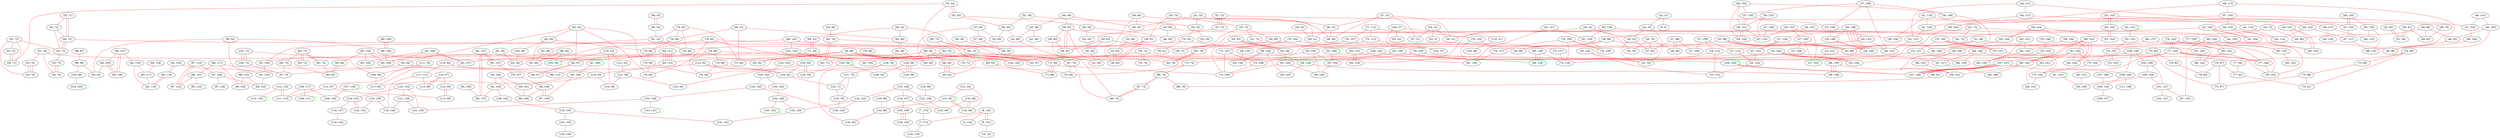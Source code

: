 graph "" {
"(48, 112)";
"(52, 94)";
"(59, 36)";
"(53, 99)";
"(7, 174)";
"(38, 40)";
"(53, 64)";
"(83, 144)";
"(48, 130)";
"(55, 78)";
"(114, 97)";
"(92, 120)";
"(89, 106)";
"(52, 63)";
"(41, 118)";
"(54, 144)";
"(98, 97)";
"(124, 143)";
"(125, 142)";
"(59, 162)";
"(130, 145)";
"(92, 158)";
"(91, 56)";
"(53, 73)";
"(106, 149)";
"(119, 53)";
"(123, 62)";
"(24, 21)";
"(55, 71)";
"(125, 60)";
"(69, 47)";
"(43, 69)";
"(92, 119)";
"(131, 94)";
"(69, 83)";
"(114, 93)";
"(89, 142)";
"(35, 70)";
"(64, 136)";
"(57, 60)";
"(53, 142)";
"(34, 32)";
"(75, 82)";
"(40, 48)";
"(101, 72)";
"(108, 117)";
"(78, 74)";
"(83, 125)";
"(38, 60)";
"(41, 160)";
"(47, 73)";
"(86, 117)";
"(89, 151)";
"(83, 73)";
"(46, 63)";
"(71, 90)";
"(50, 130)";
"(94, 118)";
"(78, 129)";
"(18, 124)";
"(88, 43)";
"(60, 42)";
"(50, 91)";
"(60, 143)";
"(47, 104)";
"(62, 48)";
"(45, 159)";
"(83, 104)";
"(125, 54)";
"(129, 76)";
"(120, 134)";
"(132, 108)";
"(53, 144)";
"(78, 136)";
"(98, 94)";
"(130, 148)";
"(77, 112)";
"(106, 142)";
"(65, 42)";
"(121, 53)";
"(74, 92)";
"(37, 168)";
"(55, 72)";
"(125, 140)";
"(53, 104)";
"(66, 64)";
"(99, 50)";
"(44, 101)";
"(61, 143)";
"(82, 64)";
"(86, 121)";
"(49, 137)";
"(55, 100)";
"(52, 39)";
"(48, 79)";
"(73, 89)";
"(41, 32)";
"(58, 161)";
"(79, 125)";
"(58, 139)";
"(24, 23)";
"(71, 43)";
"(83, 129)";
"(51, 99)";
"(0, 0)";
"(94, 107)";
"(28, 148)";
"(29, 153)";
"(44, 131)";
"(32, 60)";
"(84, 137)";
"(42, 151)";
"(107, 147)";
"(58, 146)";
"(82, 163)";
"(133, 96)";
"(37, 32)";
"(27, 134)";
"(89, 122)";
"(61, 129)";
"(119, 64)";
"(87, 123)";
"(84, 111)";
"(76, 60)";
"(75, 136)";
"(26, 32)";
"(82, 157)";
"(62, 93)";
"(76, 105)";
"(41, 114)";
"(78, 83)";
"(81, 157)";
"(90, 73)";
"(43, 58)";
"(130, 86)";
"(65, 73)";
"(38, 150)";
"(83, 106)";
"(56, 72)";
"(121, 133)";
"(68, 81)";
"(102, 149)";
"(95, 91)";
"(52, 60)";
"(78, 142)";
"(29, 133)";
"(49, 104)";
"(47, 130)";
"(74, 112)";
"(75, 88)";
"(53, 76)";
"(86, 42)";
"(102, 80)";
"(8, 152)";
"(124, 62)";
"(46, 101)";
"(29, 76)";
"(92, 116)";
"(55, 96)";
"(131, 93)";
"(44, 104)";
"(77, 150)";
"(62, 79)";
"(52, 33)";
"(118, 133)";
"(54, 142)";
"(79, 43)";
"(56, 129)";
"(127, 75)";
"(125, 71)";
"(136, 162)";
"(83, 157)";
"(79, 127)";
"(27, 109)";
"(47, 102)";
"(83, 131)";
"(39, 60)";
"(78, 105)";
"(44, 73)";
"(87, 124)";
"(94, 105)";
"(77, 143)";
"(71, 89)";
"(132, 122)";
"(79, 157)";
"(79, 48)";
"(27, 86)";
"(103, 142)";
"(100, 72)";
"(63, 68)";
"(81, 127)";
"(27, 113)";
"(79, 68)";
"(58, 144)";
"(85, 123)";
"(89, 120)";
"(81, 43)";
"(108, 37)";
"(39, 19)";
"(91, 126)";
"(55, 108)";
"(74, 131)";
"(38, 101)";
"(78, 133)";
"(134, 107)";
"(50, 152)";
"(37, 148)";
"(118, 137)";
"(76, 107)";
"(132, 149)";
"(107, 138)";
"(43, 60)";
"(107, 160)";
"(84, 112)";
"(108, 149)";
"(139, 159)";
"(93, 117)";
"(68, 158)";
"(111, 76)";
"(111, 149)";
"(46, 100)";
"(81, 105)";
"(116, 130)";
"(46, 89)";
"(28, 86)";
"(79, 74)";
"(24, 110)";
"(125, 76)";
"(52, 104)";
"(57, 49)";
"(92, 118)";
"(130, 99)";
"(82, 60)";
"(36, 99)";
"(39, 153)";
"(132, 86)";
"(108, 154)";
"(27, 83)";
"(132, 155)";
"(37, 150)";
"(34, 35)";
"(36, 61)";
"(33, 149)";
"(39, 32)";
"(58, 129)";
"(74, 117)";
"(129, 82)";
"(39, 62)";
"(27, 133)";
"(81, 48)";
"(132, 94)";
"(87, 126)";
"(91, 123)";
"(48, 100)";
"(132, 100)";
"(29, 149)";
"(75, 151)";
"(44, 127)";
"(104, 103)";
"(62, 94)";
"(100, 149)";
"(69, 129)";
"(51, 94)";
"(63, 70)";
"(60, 144)";
"(129, 58)";
"(14, 151)";
"(112, 118)";
"(113, 120)";
"(76, 68)";
"(27, 100)";
"(60, 142)";
"(83, 105)";
"(125, 41)";
"(93, 64)";
"(44, 88)";
"(87, 142)";
"(109, 157)";
"(74, 129)";
"(75, 107)";
"(118, 143)";
"(79, 33)";
"(132, 151)";
"(78, 87)";
"(35, 14)";
"(42, 63)";
"(82, 150)";
"(119, 63)";
"(52, 99)";
"(41, 73)";
"(55, 73)";
"(83, 84)";
"(117, 111)";
"(82, 67)";
"(75, 155)";
"(44, 122)";
"(66, 134)";
"(47, 127)";
"(53, 72)";
"(83, 152)";
"(65, 70)";
"(58, 138)";
"(77, 94)";
"(88, 106)";
"(125, 59)";
"(37, 31)";
"(61, 137)";
"(86, 115)";
"(35, 73)";
"(41, 126)";
"(83, 67)";
"(103, 60)";
"(118, 124)";
"(75, 144)";
"(93, 42)";
"(35, 60)";
"(73, 44)";
"(35, 2)";
"(55, 95)";
"(38, 61)";
"(130, 155)";
"(112, 87)";
"(89, 123)";
"(47, 72)";
"(123, 139)";
"(125, 46)";
"(39, 22)";
"(56, 64)";
"(83, 72)";
"(111, 118)";
"(75, 137)";
"(109, 69)";
"(79, 60)";
"(122, 135)";
"(48, 82)";
"(75, 74)";
"(79, 64)";
"(26, 124)";
"(62, 49)";
"(63, 141)";
"(67, 70)";
"(27, 156)";
"(83, 107)";
"(39, 148)";
"(68, 74)";
"(43, 72)";
"(76, 58)";
"(41, 104)";
"(42, 102)";
"(55, 104)";
"(79, 31)";
"(103, 50)";
"(55, 143)";
"(75, 142)";
"(32, 73)";
"(63, 73)";
"(55, 60)";
"(41, 131)";
"(67, 73)";
"(41, 62)";
"(97, 73)";
"(78, 85)";
"(48, 133)";
"(8, 151)";
"(55, 75)";
"(85, 106)";
"(55, 97)";
"(61, 104)";
"(62, 78)";
"(118, 132)";
"(79, 40)";
"(60, 160)";
"(10, 35)";
"(38, 38)";
"(106, 144)";
"(35, 31)";
"(77, 92)";
"(55, 64)";
"(2, 152)";
"(102, 37)";
"(108, 136)";
"(42, 104)";
"(44, 102)";
"(77, 144)";
"(101, 147)";
"(28, 149)";
"(68, 129)";
"(22, 32)";
"(133, 99)";
"(91, 151)";
"(40, 45)";
"(56, 135)";
"(81, 129)";
"(126, 125)";
"(75, 87)";
"(43, 46)";
"(107, 146)";
"(83, 126)";
"(95, 149)";
"(27, 153)";
"(123, 141)";
"(115, 99)";
"(87, 122)";
"(83, 74)";
"(102, 147)";
"(95, 93)";
"(46, 92)";
"(48, 116)";
"(74, 108)";
"(79, 129)";
"(36, 90)";
"(65, 60)";
"(130, 152)";
"(108, 111)";
"(56, 125)";
"(66, 73)";
"(79, 66)";
"(76, 64)";
"(7, 172)";
"(60, 138)";
"(83, 142)";
"(139, 160)";
"(38, 151)";
"(27, 158)";
"(55, 76)";
"(39, 150)";
"(83, 83)";
"(46, 69)";
"(73, 105)";
"(44, 114)";
"(78, 143)";
"(40, 146)";
"(128, 54)";
"(75, 69)";
"(41, 60)";
"(121, 58)";
"(94, 106)";
"(75, 91)";
"(53, 75)";
"(119, 59)";
"(123, 60)";
"(58, 143)";
"(117, 65)";
"(36, 132)";
"(52, 30)";
"(37, 153)";
"(67, 158)";
"(36, 98)";
"(38, 104)";
"(56, 130)";
"(58, 39)";
"(104, 142)";
"(36, 60)";
"(93, 56)";
"(84, 133)";
"(113, 90)";
"(81, 49)";
"(134, 178)";
"(48, 99)";
"(64, 141)";
"(39, 73)";
"(63, 71)";
"(130, 159)";
"(129, 59)";
"(81, 126)";
"(82, 132)";
"(58, 142)";
"(79, 71)";
"(53, 71)";
"(23, 114)";
"(48, 139)";
"(87, 145)";
"(68, 79)";
"(86, 142)";
"(59, 104)";
"(48, 112)" -- "(49, 104)"  [color=red, key=0, weight=1];
"(48, 112)" -- "(47, 104)"  [color=red, key=0, weight=1];
"(48, 112)" -- "(48, 116)"  [color=red, key=0, weight=1];
"(52, 94)" -- "(51, 94)"  [color=red, key=0, weight=1];
"(52, 94)" -- "(51, 94)"  [color=red, key=1, weight=1];
"(59, 36)" -- "(58, 39)"  [color=red, key=0, weight=1];
"(53, 99)" -- "(55, 100)"  [color=red, key=0, weight=1];
"(53, 99)" -- "(52, 99)"  [color=red, key=0, weight=1];
"(53, 99)" -- "(52, 99)"  [color=red, key=1, weight=1];
"(53, 99)" -- "(52, 99)"  [color=red, key=2, weight=1];
"(7, 174)" -- "(7, 172)"  [color=red, key=0, weight=1];
"(38, 40)" -- "(36, 60)"  [color=red, key=0, weight=1];
"(38, 40)" -- "(40, 45)"  [color=red, key=0, weight=1];
"(38, 40)" -- "(38, 38)"  [color=red, key=0, weight=1];
"(53, 64)" -- "(52, 63)"  [color=red, key=0, weight=1];
"(53, 64)" -- "(52, 63)"  [color=red, key=1, weight=1];
"(53, 64)" -- "(53, 71)"  [color=red, key=0, weight=1];
"(53, 64)" -- "(55, 64)"  [color=red, key=0, weight=1];
"(83, 144)" -- "(82, 150)"  [color=red, key=0, weight=1];
"(83, 144)" -- "(78, 143)"  [color=red, key=0, weight=1];
"(83, 144)" -- "(83, 142)"  [color=red, key=0, weight=1];
"(83, 144)" -- "(87, 145)"  [color=red, key=0, weight=1];
"(48, 130)" -- "(47, 130)"  [color=red, key=0, weight=1];
"(48, 130)" -- "(47, 130)"  [color=red, key=1, weight=1];
"(48, 130)" -- "(50, 130)"  [color=red, key=0, weight=1];
"(55, 78)" -- "(55, 76)"  [color=red, key=0, weight=1];
"(55, 78)" -- "(53, 76)"  [color=red, key=0, weight=1];
"(55, 78)" -- "(55, 95)"  [color=red, key=0, weight=1];
"(114, 97)" -- "(114, 93)"  [color=red, key=0, weight=1];
"(114, 97)" -- "(115, 99)"  [color=red, key=0, weight=1];
"(114, 97)" -- "(115, 99)"  [color=red, key=1, weight=1];
"(92, 120)" -- "(92, 119)"  [color=red, key=0, weight=1];
"(92, 120)" -- "(92, 119)"  [color=red, key=1, weight=1];
"(92, 120)" -- "(91, 123)"  [color=red, key=0, weight=1];
"(89, 106)" -- "(88, 106)"  [color=red, key=0, weight=1];
"(89, 106)" -- "(88, 106)"  [color=red, key=1, weight=1];
"(52, 63)" -- "(52, 60)"  [color=red, key=0, weight=1];
"(52, 63)" -- "(46, 63)"  [color=red, key=0, weight=1];
"(41, 118)" -- "(41, 114)"  [color=red, key=0, weight=1];
"(41, 118)" -- "(41, 126)"  [color=red, key=0, weight=1];
"(41, 118)" -- "(38, 104)"  [color=red, key=0, weight=1];
"(54, 144)" -- "(55, 143)"  [color=red, key=0, weight=1];
"(54, 144)" -- "(53, 144)"  [color=red, key=0, weight=1];
"(54, 144)" -- "(53, 144)"  [color=red, key=1, weight=1];
"(54, 144)" -- "(58, 146)"  [color=red, key=0, weight=1];
"(98, 97)" -- "(98, 94)"  [color=red, key=0, weight=1];
"(124, 143)" -- "(125, 142)"  [color=red, key=0, weight=1];
"(125, 142)" -- "(125, 140)"  [color=red, key=0, weight=1];
"(125, 142)" -- "(130, 145)"  [color=red, key=0, weight=1];
"(59, 162)" -- "(82, 163)"  [color=red, key=0, weight=1];
"(59, 162)" -- "(58, 161)"  [color=red, key=0, weight=1];
"(59, 162)" -- "(60, 160)"  [color=red, key=0, weight=1];
"(130, 145)" -- "(130, 148)"  [color=red, key=0, weight=1];
"(92, 158)" -- "(83, 157)"  [color=red, key=0, weight=1];
"(91, 56)" -- "(93, 56)"  [color=red, key=0, weight=1];
"(53, 73)" -- "(53, 71)"  [color=red, key=0, weight=1];
"(53, 73)" -- "(53, 72)"  [color=red, key=0, weight=1];
"(53, 73)" -- "(55, 73)"  [color=red, key=0, weight=1];
"(53, 73)" -- "(53, 75)"  [color=red, key=0, weight=1];
"(106, 149)" -- "(108, 149)"  [color=red, key=0, weight=1];
"(106, 149)" -- "(107, 147)"  [color=red, key=0, weight=1];
"(106, 149)" -- "(102, 149)"  [color=red, key=0, weight=1];
"(119, 53)" -- "(119, 59)"  [color=red, key=0, weight=1];
"(119, 53)" -- "(103, 50)"  [color=red, key=0, weight=1];
"(119, 53)" -- "(121, 53)"  [color=red, key=0, weight=1];
"(123, 62)" -- "(124, 62)"  [color=red, key=0, weight=1];
"(123, 62)" -- "(124, 62)"  [color=red, key=1, weight=1];
"(123, 62)" -- "(119, 63)"  [color=red, key=0, weight=1];
"(24, 21)" -- "(0, 0)"  [color=purple, key=0, weight=4];
"(24, 21)" -- "(24, 23)"  [color=red, key=0, weight=1];
"(55, 71)" -- "(56, 72)"  [color=red, key=0, weight=1];
"(55, 71)" -- "(56, 72)"  [color=red, key=1, weight=1];
"(55, 71)" -- "(55, 72)"  [color=red, key=0, weight=1];
"(125, 60)" -- "(123, 60)"  [color=red, key=0, weight=1];
"(125, 60)" -- "(124, 62)"  [color=red, key=0, weight=1];
"(125, 60)" -- "(125, 59)"  [color=red, key=0, weight=1];
"(125, 60)" -- "(125, 59)"  [color=red, key=1, weight=1];
"(69, 47)" -- "(79, 48)"  [color=red, key=0, weight=1];
"(69, 47)" -- "(62, 48)"  [color=red, key=0, weight=1];
"(69, 47)" -- "(73, 44)"  [color=red, key=0, weight=1];
"(43, 69)" -- "(42, 63)"  [color=red, key=0, weight=1];
"(43, 69)" -- "(43, 72)"  [color=red, key=0, weight=1];
"(43, 69)" -- "(46, 69)"  [color=red, key=0, weight=1];
"(92, 119)" -- "(92, 118)"  [color=red, key=0, weight=1];
"(92, 119)" -- "(92, 118)"  [color=red, key=1, weight=1];
"(131, 94)" -- "(132, 94)"  [color=red, key=0, weight=1];
"(131, 94)" -- "(131, 93)"  [color=red, key=0, weight=1];
"(69, 83)" -- "(69, 83)"  [color=green, key=0, weight=2];
"(69, 83)" -- "(71, 89)"  [color=red, key=0, weight=1];
"(114, 93)" -- "(113, 90)"  [color=red, key=0, weight=1];
"(114, 93)" -- "(113, 90)"  [color=red, key=1, weight=1];
"(89, 142)" -- "(87, 142)"  [color=red, key=0, weight=1];
"(89, 142)" -- "(103, 142)"  [color=red, key=0, weight=1];
"(89, 142)" -- "(91, 126)"  [color=red, key=0, weight=1];
"(35, 70)" -- "(36, 61)"  [color=red, key=0, weight=1];
"(35, 70)" -- "(35, 73)"  [color=red, key=0, weight=1];
"(64, 136)" -- "(66, 134)"  [color=red, key=0, weight=1];
"(64, 136)" -- "(61, 137)"  [color=red, key=0, weight=1];
"(64, 136)" -- "(63, 141)"  [color=red, key=0, weight=1];
"(57, 60)" -- "(55, 60)"  [color=red, key=0, weight=1];
"(57, 60)" -- "(57, 49)"  [color=red, key=0, weight=1];
"(57, 60)" -- "(65, 60)"  [color=red, key=0, weight=1];
"(53, 142)" -- "(49, 137)"  [color=red, key=0, weight=1];
"(53, 142)" -- "(54, 142)"  [color=red, key=0, weight=1];
"(53, 142)" -- "(54, 142)"  [color=red, key=1, weight=1];
"(34, 32)" -- "(35, 31)"  [color=red, key=0, weight=1];
"(34, 32)" -- "(34, 35)"  [color=red, key=0, weight=1];
"(34, 32)" -- "(26, 32)"  [color=red, key=0, weight=1];
"(75, 82)" -- "(78, 83)"  [color=red, key=0, weight=1];
"(75, 82)" -- "(75, 87)"  [color=red, key=0, weight=1];
"(75, 82)" -- "(75, 74)"  [color=red, key=0, weight=1];
"(40, 48)" -- "(38, 60)"  [color=red, key=0, weight=1];
"(40, 48)" -- "(43, 58)"  [color=red, key=0, weight=1];
"(40, 48)" -- "(40, 45)"  [color=red, key=0, weight=1];
"(101, 72)" -- "(109, 69)"  [color=red, key=0, weight=1];
"(101, 72)" -- "(100, 72)"  [color=red, key=0, weight=1];
"(101, 72)" -- "(100, 72)"  [color=red, key=1, weight=1];
"(101, 72)" -- "(100, 72)"  [color=red, key=2, weight=1];
"(108, 117)" -- "(111, 118)"  [color=red, key=0, weight=1];
"(108, 117)" -- "(108, 111)"  [color=red, key=0, weight=1];
"(108, 117)" -- "(108, 136)"  [color=red, key=0, weight=1];
"(78, 74)" -- "(75, 74)"  [color=red, key=0, weight=1];
"(78, 74)" -- "(79, 71)"  [color=red, key=0, weight=1];
"(78, 74)" -- "(79, 74)"  [color=red, key=0, weight=1];
"(78, 74)" -- "(79, 74)"  [color=red, key=1, weight=1];
"(83, 125)" -- "(81, 126)"  [color=red, key=0, weight=1];
"(83, 125)" -- "(83, 126)"  [color=red, key=0, weight=1];
"(83, 125)" -- "(83, 126)"  [color=red, key=1, weight=1];
"(83, 125)" -- "(84, 112)"  [color=red, key=0, weight=1];
"(38, 60)" -- "(36, 61)"  [color=red, key=0, weight=1];
"(38, 60)" -- "(39, 60)"  [color=red, key=0, weight=1];
"(38, 60)" -- "(36, 60)"  [color=red, key=0, weight=1];
"(38, 60)" -- "(38, 61)"  [color=red, key=0, weight=1];
"(38, 60)" -- "(38, 61)"  [color=red, key=1, weight=1];
"(41, 160)" -- "(45, 159)"  [color=red, key=0, weight=1];
"(47, 73)" -- "(47, 72)"  [color=red, key=0, weight=1];
"(47, 73)" -- "(47, 72)"  [color=red, key=1, weight=1];
"(47, 73)" -- "(47, 72)"  [color=red, key=2, weight=1];
"(47, 73)" -- "(48, 79)"  [color=red, key=0, weight=1];
"(86, 117)" -- "(86, 115)"  [color=red, key=0, weight=1];
"(86, 117)" -- "(86, 121)"  [color=red, key=0, weight=1];
"(86, 117)" -- "(89, 120)"  [color=red, key=0, weight=1];
"(89, 151)" -- "(95, 149)"  [color=red, key=0, weight=1];
"(83, 73)" -- "(83, 72)"  [color=red, key=0, weight=1];
"(83, 73)" -- "(83, 72)"  [color=red, key=1, weight=1];
"(83, 73)" -- "(83, 74)"  [color=red, key=0, weight=1];
"(83, 73)" -- "(83, 74)"  [color=red, key=1, weight=1];
"(83, 73)" -- "(90, 73)"  [color=red, key=0, weight=1];
"(46, 63)" -- "(42, 63)"  [color=red, key=0, weight=1];
"(46, 63)" -- "(46, 69)"  [color=red, key=0, weight=1];
"(71, 90)" -- "(73, 105)"  [color=red, key=0, weight=1];
"(71, 90)" -- "(71, 89)"  [color=red, key=0, weight=1];
"(71, 90)" -- "(71, 89)"  [color=red, key=1, weight=1];
"(71, 90)" -- "(71, 89)"  [color=red, key=2, weight=1];
"(50, 130)" -- "(48, 133)"  [color=red, key=0, weight=1];
"(50, 130)" -- "(48, 116)"  [color=red, key=0, weight=1];
"(94, 118)" -- "(93, 117)"  [color=red, key=0, weight=1];
"(78, 129)" -- "(79, 127)"  [color=red, key=0, weight=1];
"(78, 129)" -- "(74, 129)"  [color=red, key=0, weight=1];
"(78, 129)" -- "(79, 129)"  [color=red, key=0, weight=1];
"(78, 129)" -- "(79, 129)"  [color=red, key=1, weight=1];
"(18, 124)" -- "(22, 32)"  [color=red, key=0, weight=1];
"(18, 124)" -- "(23, 114)"  [color=red, key=0, weight=1];
"(88, 43)" -- "(86, 42)"  [color=red, key=0, weight=1];
"(88, 43)" -- "(86, 42)"  [color=red, key=1, weight=1];
"(60, 42)" -- "(65, 42)"  [color=red, key=0, weight=1];
"(60, 42)" -- "(58, 39)"  [color=red, key=0, weight=1];
"(60, 42)" -- "(62, 48)"  [color=red, key=0, weight=1];
"(50, 91)" -- "(48, 82)"  [color=red, key=0, weight=1];
"(50, 91)" -- "(51, 94)"  [color=red, key=0, weight=1];
"(50, 91)" -- "(51, 94)"  [color=red, key=1, weight=1];
"(60, 143)" -- "(58, 144)"  [color=red, key=0, weight=1];
"(60, 143)" -- "(61, 143)"  [color=red, key=0, weight=1];
"(60, 143)" -- "(60, 142)"  [color=red, key=0, weight=1];
"(60, 143)" -- "(60, 142)"  [color=red, key=1, weight=1];
"(60, 143)" -- "(60, 144)"  [color=red, key=0, weight=1];
"(60, 143)" -- "(60, 144)"  [color=red, key=1, weight=1];
"(47, 104)" -- "(49, 104)"  [color=red, key=0, weight=1];
"(47, 104)" -- "(47, 102)"  [color=red, key=0, weight=1];
"(47, 104)" -- "(44, 104)"  [color=red, key=0, weight=1];
"(62, 48)" -- "(62, 49)"  [color=red, key=0, weight=1];
"(62, 48)" -- "(62, 49)"  [color=red, key=1, weight=1];
"(45, 159)" -- "(67, 158)"  [color=red, key=0, weight=1];
"(45, 159)" -- "(58, 161)"  [color=red, key=0, weight=1];
"(83, 104)" -- "(85, 106)"  [color=red, key=0, weight=1];
"(83, 104)" -- "(83, 105)"  [color=red, key=0, weight=1];
"(83, 104)" -- "(83, 84)"  [color=red, key=0, weight=1];
"(83, 104)" -- "(81, 105)"  [color=red, key=0, weight=1];
"(125, 54)" -- "(125, 54)"  [color=green, key=0, weight=2];
"(125, 54)" -- "(128, 54)"  [color=red, key=0, weight=1];
"(125, 54)" -- "(125, 59)"  [color=red, key=0, weight=1];
"(129, 76)" -- "(129, 82)"  [color=red, key=0, weight=1];
"(129, 76)" -- "(127, 75)"  [color=red, key=0, weight=1];
"(129, 76)" -- "(129, 59)"  [color=red, key=0, weight=1];
"(120, 134)" -- "(122, 135)"  [color=red, key=0, weight=1];
"(120, 134)" -- "(121, 133)"  [color=red, key=0, weight=1];
"(120, 134)" -- "(118, 133)"  [color=red, key=0, weight=1];
"(132, 108)" -- "(134, 107)"  [color=red, key=0, weight=1];
"(132, 108)" -- "(132, 122)"  [color=red, key=0, weight=1];
"(132, 108)" -- "(132, 100)"  [color=red, key=0, weight=1];
"(53, 144)" -- "(40, 146)"  [color=red, key=0, weight=1];
"(78, 136)" -- "(78, 136)"  [color=green, key=0, weight=2];
"(78, 136)" -- "(78, 133)"  [color=red, key=0, weight=1];
"(98, 94)" -- "(95, 93)"  [color=red, key=0, weight=1];
"(98, 94)" -- "(102, 80)"  [color=red, key=0, weight=1];
"(130, 148)" -- "(132, 149)"  [color=red, key=0, weight=1];
"(130, 148)" -- "(130, 152)"  [color=red, key=0, weight=1];
"(77, 112)" -- "(74, 112)"  [color=red, key=0, weight=1];
"(77, 112)" -- "(79, 125)"  [color=red, key=0, weight=1];
"(77, 112)" -- "(76, 107)"  [color=red, key=0, weight=1];
"(106, 142)" -- "(104, 142)"  [color=red, key=0, weight=1];
"(106, 142)" -- "(106, 144)"  [color=red, key=0, weight=1];
"(65, 42)" -- "(71, 43)"  [color=red, key=0, weight=1];
"(65, 42)" -- "(71, 43)"  [color=red, key=1, weight=1];
"(121, 53)" -- "(121, 58)"  [color=red, key=0, weight=1];
"(74, 92)" -- "(77, 94)"  [color=red, key=0, weight=1];
"(74, 92)" -- "(75, 91)"  [color=red, key=0, weight=1];
"(74, 92)" -- "(73, 89)"  [color=red, key=0, weight=1];
"(37, 168)" -- "(37, 153)"  [color=red, key=0, weight=1];
"(55, 72)" -- "(56, 72)"  [color=red, key=0, weight=1];
"(55, 72)" -- "(55, 73)"  [color=red, key=0, weight=1];
"(125, 140)" -- "(123, 139)"  [color=red, key=0, weight=1];
"(125, 140)" -- "(126, 125)"  [color=red, key=0, weight=1];
"(53, 104)" -- "(55, 104)"  [color=red, key=0, weight=1];
"(53, 104)" -- "(52, 104)"  [color=red, key=0, weight=1];
"(53, 104)" -- "(52, 104)"  [color=red, key=1, weight=1];
"(53, 104)" -- "(52, 104)"  [color=red, key=2, weight=1];
"(66, 64)" -- "(56, 64)"  [color=red, key=0, weight=1];
"(66, 64)" -- "(67, 70)"  [color=red, key=0, weight=1];
"(66, 64)" -- "(65, 60)"  [color=red, key=0, weight=1];
"(66, 64)" -- "(76, 64)"  [color=red, key=0, weight=1];
"(99, 50)" -- "(93, 56)"  [color=red, key=0, weight=1];
"(99, 50)" -- "(81, 49)"  [color=red, key=0, weight=1];
"(99, 50)" -- "(103, 50)"  [color=red, key=0, weight=1];
"(44, 101)" -- "(44, 102)"  [color=red, key=0, weight=1];
"(44, 101)" -- "(44, 102)"  [color=red, key=1, weight=1];
"(44, 101)" -- "(44, 88)"  [color=red, key=0, weight=1];
"(61, 143)" -- "(75, 144)"  [color=red, key=0, weight=1];
"(61, 143)" -- "(63, 141)"  [color=red, key=0, weight=1];
"(61, 143)" -- "(60, 142)"  [color=red, key=0, weight=1];
"(61, 143)" -- "(60, 144)"  [color=red, key=0, weight=1];
"(82, 64)" -- "(79, 66)"  [color=red, key=0, weight=1];
"(82, 64)" -- "(82, 67)"  [color=red, key=0, weight=1];
"(82, 64)" -- "(79, 64)"  [color=red, key=0, weight=1];
"(82, 64)" -- "(82, 60)"  [color=red, key=0, weight=1];
"(82, 64)" -- "(93, 64)"  [color=red, key=0, weight=1];
"(86, 121)" -- "(87, 122)"  [color=red, key=0, weight=1];
"(86, 121)" -- "(85, 123)"  [color=red, key=0, weight=1];
"(49, 137)" -- "(48, 139)"  [color=red, key=0, weight=1];
"(49, 137)" -- "(48, 133)"  [color=red, key=0, weight=1];
"(55, 100)" -- "(59, 104)"  [color=red, key=0, weight=1];
"(55, 100)" -- "(55, 97)"  [color=red, key=0, weight=1];
"(55, 100)" -- "(55, 104)"  [color=red, key=0, weight=1];
"(52, 39)" -- "(52, 60)"  [color=red, key=0, weight=1];
"(52, 39)" -- "(52, 33)"  [color=red, key=0, weight=1];
"(48, 79)" -- "(48, 82)"  [color=red, key=0, weight=1];
"(73, 89)" -- "(75, 88)"  [color=red, key=0, weight=1];
"(41, 32)" -- "(39, 32)"  [color=red, key=0, weight=1];
"(41, 32)" -- "(40, 45)"  [color=red, key=0, weight=1];
"(41, 32)" -- "(52, 33)"  [color=red, key=0, weight=1];
"(41, 32)" -- "(39, 22)"  [color=red, key=0, weight=1];
"(58, 161)" -- "(60, 160)"  [color=red, key=0, weight=1];
"(79, 125)" -- "(81, 126)"  [color=red, key=0, weight=1];
"(79, 125)" -- "(79, 127)"  [color=red, key=0, weight=1];
"(58, 139)" -- "(58, 142)"  [color=red, key=0, weight=1];
"(58, 139)" -- "(58, 138)"  [color=red, key=0, weight=1];
"(58, 139)" -- "(58, 138)"  [color=red, key=1, weight=1];
"(58, 139)" -- "(58, 138)"  [color=red, key=2, weight=1];
"(24, 23)" -- "(26, 32)"  [color=red, key=0, weight=1];
"(24, 23)" -- "(22, 32)"  [color=red, key=0, weight=1];
"(71, 43)" -- "(73, 44)"  [color=red, key=0, weight=1];
"(83, 129)" -- "(81, 129)"  [color=red, key=0, weight=1];
"(83, 129)" -- "(83, 126)"  [color=red, key=0, weight=1];
"(83, 129)" -- "(83, 131)"  [color=red, key=0, weight=1];
"(51, 99)" -- "(48, 99)"  [color=red, key=0, weight=1];
"(51, 99)" -- "(52, 99)"  [color=red, key=0, weight=1];
"(51, 99)" -- "(52, 99)"  [color=red, key=1, weight=1];
"(94, 107)" -- "(94, 106)"  [color=red, key=0, weight=1];
"(94, 107)" -- "(94, 106)"  [color=red, key=1, weight=1];
"(94, 107)" -- "(94, 105)"  [color=red, key=0, weight=1];
"(94, 107)" -- "(92, 116)"  [color=red, key=0, weight=1];
"(28, 148)" -- "(28, 149)"  [color=red, key=0, weight=1];
"(28, 148)" -- "(28, 149)"  [color=red, key=1, weight=1];
"(28, 148)" -- "(28, 149)"  [color=red, key=2, weight=1];
"(28, 148)" -- "(28, 149)"  [color=red, key=3, weight=1];
"(28, 148)" -- "(29, 133)"  [color=red, key=0, weight=1];
"(28, 148)" -- "(27, 134)"  [color=red, key=0, weight=1];
"(28, 148)" -- "(29, 149)"  [color=red, key=0, weight=1];
"(29, 153)" -- "(37, 153)"  [color=red, key=0, weight=1];
"(29, 153)" -- "(27, 153)"  [color=red, key=0, weight=1];
"(29, 153)" -- "(27, 156)"  [color=red, key=0, weight=1];
"(44, 131)" -- "(44, 127)"  [color=red, key=0, weight=1];
"(44, 131)" -- "(41, 131)"  [color=red, key=0, weight=1];
"(44, 131)" -- "(47, 130)"  [color=red, key=0, weight=1];
"(32, 60)" -- "(35, 60)"  [color=red, key=0, weight=1];
"(84, 137)" -- "(84, 133)"  [color=red, key=0, weight=1];
"(84, 137)" -- "(83, 142)"  [color=red, key=0, weight=1];
"(84, 137)" -- "(86, 142)"  [color=red, key=0, weight=1];
"(42, 151)" -- "(42, 151)"  [color=green, key=0, weight=2];
"(42, 151)" -- "(50, 152)"  [color=red, key=0, weight=1];
"(107, 147)" -- "(108, 149)"  [color=red, key=0, weight=1];
"(107, 147)" -- "(107, 146)"  [color=red, key=0, weight=1];
"(107, 147)" -- "(107, 146)"  [color=red, key=1, weight=1];
"(107, 147)" -- "(107, 146)"  [color=red, key=2, weight=1];
"(107, 147)" -- "(107, 146)"  [color=red, key=3, weight=1];
"(107, 147)" -- "(107, 146)"  [color=red, key=4, weight=1];
"(58, 146)" -- "(58, 144)"  [color=red, key=0, weight=1];
"(58, 146)" -- "(60, 144)"  [color=red, key=0, weight=1];
"(82, 163)" -- "(136, 162)"  [color=red, key=0, weight=1];
"(82, 163)" -- "(83, 157)"  [color=red, key=0, weight=1];
"(133, 96)" -- "(132, 94)"  [color=red, key=0, weight=1];
"(133, 96)" -- "(132, 94)"  [color=red, key=1, weight=1];
"(133, 96)" -- "(133, 99)"  [color=red, key=0, weight=1];
"(37, 32)" -- "(35, 31)"  [color=red, key=0, weight=1];
"(37, 32)" -- "(37, 31)"  [color=red, key=0, weight=1];
"(37, 32)" -- "(39, 32)"  [color=red, key=0, weight=1];
"(37, 32)" -- "(38, 38)"  [color=red, key=0, weight=1];
"(27, 134)" -- "(27, 133)"  [color=red, key=0, weight=1];
"(27, 134)" -- "(27, 133)"  [color=red, key=1, weight=1];
"(27, 134)" -- "(27, 133)"  [color=red, key=2, weight=1];
"(89, 122)" -- "(89, 120)"  [color=red, key=0, weight=1];
"(89, 122)" -- "(89, 123)"  [color=red, key=0, weight=1];
"(61, 129)" -- "(61, 137)"  [color=red, key=0, weight=1];
"(61, 129)" -- "(68, 129)"  [color=red, key=0, weight=1];
"(61, 129)" -- "(58, 129)"  [color=red, key=0, weight=1];
"(61, 129)" -- "(61, 104)"  [color=red, key=0, weight=1];
"(119, 64)" -- "(117, 111)"  [color=red, key=0, weight=1];
"(119, 64)" -- "(119, 63)"  [color=red, key=0, weight=1];
"(87, 123)" -- "(87, 124)"  [color=red, key=0, weight=1];
"(87, 123)" -- "(87, 122)"  [color=red, key=0, weight=1];
"(87, 123)" -- "(87, 122)"  [color=red, key=1, weight=1];
"(84, 111)" -- "(85, 106)"  [color=red, key=0, weight=1];
"(84, 111)" -- "(83, 107)"  [color=red, key=0, weight=1];
"(84, 111)" -- "(84, 112)"  [color=red, key=0, weight=1];
"(84, 111)" -- "(84, 112)"  [color=red, key=1, weight=1];
"(84, 111)" -- "(84, 112)"  [color=red, key=2, weight=1];
"(84, 111)" -- "(84, 112)"  [color=red, key=3, weight=1];
"(84, 111)" -- "(84, 112)"  [color=red, key=4, weight=1];
"(76, 60)" -- "(79, 60)"  [color=red, key=0, weight=1];
"(76, 60)" -- "(76, 58)"  [color=red, key=0, weight=1];
"(76, 60)" -- "(65, 60)"  [color=red, key=0, weight=1];
"(76, 60)" -- "(76, 64)"  [color=red, key=0, weight=1];
"(75, 136)" -- "(75, 137)"  [color=red, key=0, weight=1];
"(75, 136)" -- "(75, 137)"  [color=red, key=1, weight=1];
"(75, 136)" -- "(75, 137)"  [color=red, key=2, weight=1];
"(75, 136)" -- "(74, 131)"  [color=red, key=0, weight=1];
"(26, 32)" -- "(22, 32)"  [color=red, key=0, weight=1];
"(26, 32)" -- "(27, 83)"  [color=red, key=0, weight=1];
"(82, 157)" -- "(81, 157)"  [color=red, key=0, weight=1];
"(82, 157)" -- "(81, 157)"  [color=red, key=1, weight=1];
"(82, 157)" -- "(83, 157)"  [color=red, key=0, weight=1];
"(82, 157)" -- "(83, 157)"  [color=red, key=1, weight=1];
"(62, 93)" -- "(62, 79)"  [color=red, key=0, weight=1];
"(62, 93)" -- "(62, 94)"  [color=red, key=0, weight=1];
"(62, 93)" -- "(62, 94)"  [color=red, key=1, weight=1];
"(62, 93)" -- "(62, 94)"  [color=red, key=2, weight=1];
"(76, 105)" -- "(78, 105)"  [color=red, key=0, weight=1];
"(76, 105)" -- "(73, 105)"  [color=red, key=0, weight=1];
"(76, 105)" -- "(75, 107)"  [color=red, key=0, weight=1];
"(41, 114)" -- "(44, 114)"  [color=red, key=0, weight=1];
"(78, 83)" -- "(78, 85)"  [color=red, key=0, weight=1];
"(81, 157)" -- "(79, 157)"  [color=red, key=0, weight=1];
"(90, 73)" -- "(97, 73)"  [color=red, key=0, weight=1];
"(90, 73)" -- "(83, 83)"  [color=red, key=0, weight=1];
"(43, 58)" -- "(43, 60)"  [color=red, key=0, weight=1];
"(43, 58)" -- "(43, 46)"  [color=red, key=0, weight=1];
"(130, 86)" -- "(132, 86)"  [color=red, key=0, weight=1];
"(65, 73)" -- "(65, 70)"  [color=red, key=0, weight=1];
"(65, 73)" -- "(66, 73)"  [color=red, key=0, weight=1];
"(65, 73)" -- "(63, 73)"  [color=red, key=0, weight=1];
"(38, 150)" -- "(37, 150)"  [color=red, key=0, weight=1];
"(38, 150)" -- "(39, 148)"  [color=red, key=0, weight=1];
"(38, 150)" -- "(39, 150)"  [color=red, key=0, weight=1];
"(38, 150)" -- "(38, 151)"  [color=red, key=0, weight=1];
"(83, 106)" -- "(83, 105)"  [color=red, key=0, weight=1];
"(83, 106)" -- "(85, 106)"  [color=red, key=0, weight=1];
"(83, 106)" -- "(83, 107)"  [color=red, key=0, weight=1];
"(83, 106)" -- "(83, 107)"  [color=red, key=1, weight=1];
"(56, 72)" -- "(55, 73)"  [color=red, key=0, weight=1];
"(56, 72)" -- "(55, 73)"  [color=red, key=1, weight=1];
"(56, 72)" -- "(63, 73)"  [color=red, key=0, weight=1];
"(121, 133)" -- "(122, 135)"  [color=red, key=0, weight=1];
"(121, 133)" -- "(118, 124)"  [color=red, key=0, weight=1];
"(68, 81)" -- "(68, 79)"  [color=red, key=0, weight=1];
"(102, 149)" -- "(100, 149)"  [color=red, key=0, weight=1];
"(102, 149)" -- "(101, 147)"  [color=red, key=0, weight=1];
"(95, 91)" -- "(95, 93)"  [color=red, key=0, weight=1];
"(95, 91)" -- "(97, 73)"  [color=red, key=0, weight=1];
"(95, 91)" -- "(88, 106)"  [color=red, key=0, weight=1];
"(52, 60)" -- "(55, 60)"  [color=red, key=0, weight=1];
"(52, 60)" -- "(43, 60)"  [color=red, key=0, weight=1];
"(78, 142)" -- "(77, 143)"  [color=red, key=0, weight=1];
"(78, 142)" -- "(77, 143)"  [color=red, key=1, weight=1];
"(78, 142)" -- "(78, 143)"  [color=red, key=0, weight=1];
"(78, 142)" -- "(83, 142)"  [color=red, key=0, weight=1];
"(29, 133)" -- "(36, 132)"  [color=red, key=0, weight=1];
"(29, 133)" -- "(27, 113)"  [color=red, key=0, weight=1];
"(49, 104)" -- "(52, 104)"  [color=red, key=0, weight=1];
"(47, 130)" -- "(47, 127)"  [color=red, key=0, weight=1];
"(74, 112)" -- "(74, 117)"  [color=red, key=0, weight=1];
"(74, 112)" -- "(74, 108)"  [color=red, key=0, weight=1];
"(75, 88)" -- "(75, 87)"  [color=red, key=0, weight=1];
"(75, 88)" -- "(75, 91)"  [color=red, key=0, weight=1];
"(53, 76)" -- "(53, 75)"  [color=red, key=0, weight=1];
"(53, 76)" -- "(53, 75)"  [color=red, key=1, weight=1];
"(53, 76)" -- "(53, 75)"  [color=red, key=2, weight=1];
"(86, 42)" -- "(81, 43)"  [color=red, key=0, weight=1];
"(102, 80)" -- "(104, 103)"  [color=red, key=0, weight=1];
"(8, 152)" -- "(7, 172)"  [color=red, key=0, weight=1];
"(8, 152)" -- "(2, 152)"  [color=red, key=0, weight=1];
"(8, 152)" -- "(8, 151)"  [color=red, key=0, weight=1];
"(8, 152)" -- "(8, 151)"  [color=red, key=1, weight=1];
"(124, 62)" -- "(125, 71)"  [color=red, key=0, weight=1];
"(46, 101)" -- "(46, 100)"  [color=red, key=0, weight=1];
"(46, 101)" -- "(47, 102)"  [color=red, key=0, weight=1];
"(29, 76)" -- "(34, 35)"  [color=red, key=0, weight=1];
"(29, 76)" -- "(27, 83)"  [color=red, key=0, weight=1];
"(29, 76)" -- "(28, 86)"  [color=red, key=0, weight=1];
"(92, 116)" -- "(92, 118)"  [color=red, key=0, weight=1];
"(92, 116)" -- "(93, 117)"  [color=red, key=0, weight=1];
"(55, 96)" -- "(55, 95)"  [color=red, key=0, weight=1];
"(55, 96)" -- "(55, 95)"  [color=red, key=1, weight=1];
"(55, 96)" -- "(55, 97)"  [color=red, key=0, weight=1];
"(55, 96)" -- "(55, 97)"  [color=red, key=1, weight=1];
"(55, 96)" -- "(55, 97)"  [color=red, key=2, weight=1];
"(131, 93)" -- "(132, 86)"  [color=red, key=0, weight=1];
"(131, 93)" -- "(132, 94)"  [color=red, key=0, weight=1];
"(131, 93)" -- "(132, 94)"  [color=red, key=1, weight=1];
"(131, 93)" -- "(131, 93)"  [color=green, key=0, weight=2];
"(44, 104)" -- "(42, 104)"  [color=red, key=0, weight=1];
"(44, 104)" -- "(44, 102)"  [color=red, key=0, weight=1];
"(44, 104)" -- "(44, 114)"  [color=red, key=0, weight=1];
"(77, 150)" -- "(75, 151)"  [color=red, key=0, weight=1];
"(77, 150)" -- "(82, 150)"  [color=red, key=0, weight=1];
"(77, 150)" -- "(77, 144)"  [color=red, key=0, weight=1];
"(62, 79)" -- "(62, 78)"  [color=red, key=0, weight=1];
"(62, 79)" -- "(62, 78)"  [color=red, key=1, weight=1];
"(62, 79)" -- "(62, 78)"  [color=red, key=2, weight=1];
"(52, 33)" -- "(52, 30)"  [color=red, key=0, weight=1];
"(52, 33)" -- "(79, 33)"  [color=red, key=0, weight=1];
"(118, 133)" -- "(118, 137)"  [color=red, key=0, weight=1];
"(118, 133)" -- "(118, 132)"  [color=red, key=0, weight=1];
"(118, 133)" -- "(118, 132)"  [color=red, key=1, weight=1];
"(54, 142)" -- "(55, 143)"  [color=red, key=0, weight=1];
"(54, 142)" -- "(55, 143)"  [color=red, key=1, weight=1];
"(79, 43)" -- "(79, 40)"  [color=red, key=0, weight=1];
"(79, 43)" -- "(81, 43)"  [color=red, key=0, weight=1];
"(79, 43)" -- "(79, 48)"  [color=red, key=0, weight=1];
"(79, 43)" -- "(73, 44)"  [color=red, key=0, weight=1];
"(56, 129)" -- "(56, 125)"  [color=red, key=0, weight=1];
"(56, 129)" -- "(56, 130)"  [color=red, key=0, weight=1];
"(56, 129)" -- "(56, 130)"  [color=red, key=1, weight=1];
"(56, 129)" -- "(58, 129)"  [color=red, key=0, weight=1];
"(127, 75)" -- "(125, 76)"  [color=red, key=0, weight=1];
"(127, 75)" -- "(125, 71)"  [color=red, key=0, weight=1];
"(125, 71)" -- "(125, 76)"  [color=red, key=0, weight=1];
"(136, 162)" -- "(132, 155)"  [color=red, key=0, weight=1];
"(79, 127)" -- "(81, 126)"  [color=red, key=0, weight=1];
"(27, 109)" -- "(24, 110)"  [color=red, key=0, weight=1];
"(27, 109)" -- "(27, 113)"  [color=red, key=0, weight=1];
"(27, 109)" -- "(27, 100)"  [color=red, key=0, weight=1];
"(47, 102)" -- "(48, 100)"  [color=red, key=0, weight=1];
"(83, 131)" -- "(84, 133)"  [color=red, key=0, weight=1];
"(83, 131)" -- "(82, 132)"  [color=red, key=0, weight=1];
"(39, 60)" -- "(38, 61)"  [color=red, key=0, weight=1];
"(39, 60)" -- "(41, 60)"  [color=red, key=0, weight=1];
"(78, 105)" -- "(77, 94)"  [color=red, key=0, weight=1];
"(78, 105)" -- "(81, 105)"  [color=red, key=0, weight=1];
"(44, 73)" -- "(43, 72)"  [color=red, key=0, weight=1];
"(44, 73)" -- "(44, 88)"  [color=red, key=0, weight=1];
"(87, 124)" -- "(87, 126)"  [color=red, key=0, weight=1];
"(87, 124)" -- "(89, 123)"  [color=red, key=0, weight=1];
"(94, 105)" -- "(94, 106)"  [color=red, key=0, weight=1];
"(94, 105)" -- "(94, 106)"  [color=red, key=1, weight=1];
"(94, 105)" -- "(95, 93)"  [color=red, key=0, weight=1];
"(77, 143)" -- "(75, 144)"  [color=red, key=0, weight=1];
"(77, 143)" -- "(78, 143)"  [color=red, key=0, weight=1];
"(77, 143)" -- "(77, 144)"  [color=red, key=0, weight=1];
"(77, 143)" -- "(77, 144)"  [color=red, key=1, weight=1];
"(77, 143)" -- "(75, 142)"  [color=red, key=0, weight=1];
"(132, 122)" -- "(132, 149)"  [color=red, key=0, weight=1];
"(132, 122)" -- "(126, 125)"  [color=red, key=0, weight=1];
"(79, 157)" -- "(68, 158)"  [color=red, key=0, weight=1];
"(79, 48)" -- "(79, 60)"  [color=red, key=0, weight=1];
"(79, 48)" -- "(81, 49)"  [color=red, key=0, weight=1];
"(27, 86)" -- "(27, 100)"  [color=red, key=0, weight=1];
"(27, 86)" -- "(27, 83)"  [color=red, key=0, weight=1];
"(27, 86)" -- "(28, 86)"  [color=red, key=0, weight=1];
"(27, 86)" -- "(28, 86)"  [color=red, key=1, weight=1];
"(103, 142)" -- "(104, 142)"  [color=red, key=0, weight=1];
"(103, 142)" -- "(104, 142)"  [color=red, key=1, weight=1];
"(103, 142)" -- "(91, 126)"  [color=red, key=0, weight=1];
"(100, 72)" -- "(97, 73)"  [color=red, key=0, weight=1];
"(63, 68)" -- "(63, 70)"  [color=red, key=0, weight=1];
"(81, 127)" -- "(81, 126)"  [color=red, key=0, weight=1];
"(81, 127)" -- "(81, 129)"  [color=red, key=0, weight=1];
"(27, 113)" -- "(26, 124)"  [color=red, key=0, weight=1];
"(79, 68)" -- "(76, 68)"  [color=red, key=0, weight=1];
"(79, 68)" -- "(82, 67)"  [color=red, key=0, weight=1];
"(79, 68)" -- "(79, 71)"  [color=red, key=0, weight=1];
"(79, 68)" -- "(79, 66)"  [color=red, key=0, weight=1];
"(58, 144)" -- "(58, 143)"  [color=red, key=0, weight=1];
"(58, 144)" -- "(58, 142)"  [color=red, key=0, weight=1];
"(85, 123)" -- "(85, 123)"  [color=green, key=0, weight=2];
"(81, 43)" -- "(81, 48)"  [color=red, key=0, weight=1];
"(81, 43)" -- "(79, 40)"  [color=red, key=0, weight=1];
"(108, 37)" -- "(125, 41)"  [color=red, key=0, weight=1];
"(108, 37)" -- "(93, 42)"  [color=red, key=0, weight=1];
"(108, 37)" -- "(102, 37)"  [color=red, key=0, weight=1];
"(39, 19)" -- "(39, 22)"  [color=red, key=0, weight=1];
"(91, 126)" -- "(91, 123)"  [color=red, key=0, weight=1];
"(55, 108)" -- "(55, 108)"  [color=green, key=0, weight=2];
"(55, 108)" -- "(55, 104)"  [color=red, key=0, weight=1];
"(74, 131)" -- "(66, 134)"  [color=red, key=0, weight=1];
"(74, 131)" -- "(74, 129)"  [color=red, key=0, weight=1];
"(38, 101)" -- "(38, 104)"  [color=red, key=0, weight=1];
"(38, 101)" -- "(36, 99)"  [color=red, key=0, weight=1];
"(78, 133)" -- "(82, 132)"  [color=red, key=0, weight=1];
"(134, 107)" -- "(139, 159)"  [color=red, key=0, weight=1];
"(134, 107)" -- "(133, 99)"  [color=red, key=0, weight=1];
"(50, 152)" -- "(75, 151)"  [color=red, key=0, weight=1];
"(37, 148)" -- "(37, 150)"  [color=red, key=0, weight=1];
"(37, 148)" -- "(33, 149)"  [color=red, key=0, weight=1];
"(37, 148)" -- "(36, 132)"  [color=red, key=0, weight=1];
"(37, 148)" -- "(39, 148)"  [color=red, key=0, weight=1];
"(118, 137)" -- "(118, 143)"  [color=red, key=0, weight=1];
"(76, 107)" -- "(75, 107)"  [color=red, key=0, weight=1];
"(132, 149)" -- "(132, 151)"  [color=red, key=0, weight=1];
"(107, 138)" -- "(107, 138)"  [color=green, key=0, weight=2];
"(107, 138)" -- "(108, 136)"  [color=red, key=0, weight=1];
"(43, 60)" -- "(41, 60)"  [color=red, key=0, weight=1];
"(107, 160)" -- "(108, 154)"  [color=red, key=0, weight=1];
"(84, 112)" -- "(86, 115)"  [color=red, key=0, weight=1];
"(108, 149)" -- "(108, 154)"  [color=red, key=0, weight=1];
"(108, 149)" -- "(111, 149)"  [color=red, key=0, weight=1];
"(139, 159)" -- "(139, 160)"  [color=red, key=0, weight=1];
"(139, 159)" -- "(139, 160)"  [color=red, key=1, weight=1];
"(139, 159)" -- "(139, 160)"  [color=red, key=2, weight=1];
"(93, 117)" -- "(92, 118)"  [color=red, key=0, weight=1];
"(68, 158)" -- "(67, 158)"  [color=red, key=0, weight=1];
"(68, 158)" -- "(67, 158)"  [color=red, key=1, weight=1];
"(68, 158)" -- "(60, 160)"  [color=red, key=0, weight=1];
"(111, 76)" -- "(117, 65)"  [color=red, key=0, weight=1];
"(111, 76)" -- "(109, 69)"  [color=red, key=0, weight=1];
"(111, 76)" -- "(112, 87)"  [color=red, key=0, weight=1];
"(46, 100)" -- "(46, 92)"  [color=red, key=0, weight=1];
"(46, 100)" -- "(48, 99)"  [color=red, key=0, weight=1];
"(116, 130)" -- "(118, 124)"  [color=red, key=0, weight=1];
"(116, 130)" -- "(118, 132)"  [color=red, key=0, weight=1];
"(46, 89)" -- "(46, 92)"  [color=red, key=0, weight=1];
"(46, 89)" -- "(48, 82)"  [color=red, key=0, weight=1];
"(46, 89)" -- "(44, 88)"  [color=red, key=0, weight=1];
"(24, 110)" -- "(22, 32)"  [color=red, key=0, weight=1];
"(24, 110)" -- "(23, 114)"  [color=red, key=0, weight=1];
"(125, 76)" -- "(126, 125)"  [color=red, key=0, weight=1];
"(57, 49)" -- "(58, 39)"  [color=red, key=0, weight=1];
"(130, 99)" -- "(132, 100)"  [color=red, key=0, weight=1];
"(82, 60)" -- "(79, 60)"  [color=red, key=0, weight=1];
"(82, 60)" -- "(81, 49)"  [color=red, key=0, weight=1];
"(82, 60)" -- "(103, 60)"  [color=red, key=0, weight=1];
"(36, 99)" -- "(36, 98)"  [color=red, key=0, weight=1];
"(36, 99)" -- "(36, 98)"  [color=red, key=1, weight=1];
"(36, 99)" -- "(36, 132)"  [color=red, key=0, weight=1];
"(39, 153)" -- "(37, 153)"  [color=red, key=0, weight=1];
"(39, 153)" -- "(38, 151)"  [color=red, key=0, weight=1];
"(132, 86)" -- "(129, 82)"  [color=red, key=0, weight=1];
"(108, 154)" -- "(109, 157)"  [color=red, key=0, weight=1];
"(132, 155)" -- "(132, 151)"  [color=red, key=0, weight=1];
"(132, 155)" -- "(130, 155)"  [color=red, key=0, weight=1];
"(37, 150)" -- "(33, 149)"  [color=red, key=0, weight=1];
"(37, 150)" -- "(38, 151)"  [color=red, key=0, weight=1];
"(37, 150)" -- "(38, 151)"  [color=red, key=1, weight=1];
"(36, 61)" -- "(36, 60)"  [color=red, key=0, weight=1];
"(36, 61)" -- "(36, 60)"  [color=red, key=1, weight=1];
"(36, 61)" -- "(35, 60)"  [color=red, key=0, weight=1];
"(36, 61)" -- "(38, 61)"  [color=red, key=0, weight=1];
"(33, 149)" -- "(29, 149)"  [color=red, key=0, weight=1];
"(39, 32)" -- "(39, 22)"  [color=red, key=0, weight=1];
"(39, 32)" -- "(38, 38)"  [color=red, key=0, weight=1];
"(58, 129)" -- "(56, 125)"  [color=red, key=0, weight=1];
"(58, 129)" -- "(58, 138)"  [color=red, key=0, weight=1];
"(74, 117)" -- "(74, 129)"  [color=red, key=0, weight=1];
"(39, 62)" -- "(41, 62)"  [color=red, key=0, weight=1];
"(39, 62)" -- "(38, 61)"  [color=red, key=0, weight=1];
"(39, 62)" -- "(39, 73)"  [color=red, key=0, weight=1];
"(27, 133)" -- "(26, 124)"  [color=red, key=0, weight=1];
"(81, 48)" -- "(81, 49)"  [color=red, key=0, weight=1];
"(91, 123)" -- "(89, 123)"  [color=red, key=0, weight=1];
"(48, 100)" -- "(48, 99)"  [color=red, key=0, weight=1];
"(132, 100)" -- "(133, 99)"  [color=red, key=0, weight=1];
"(29, 149)" -- "(28, 149)"  [color=red, key=0, weight=1];
"(29, 149)" -- "(28, 149)"  [color=red, key=1, weight=1];
"(75, 151)" -- "(75, 144)"  [color=red, key=0, weight=1];
"(75, 151)" -- "(75, 155)"  [color=red, key=0, weight=1];
"(44, 127)" -- "(44, 122)"  [color=red, key=0, weight=1];
"(44, 127)" -- "(41, 126)"  [color=red, key=0, weight=1];
"(104, 103)" -- "(104, 103)"  [color=green, key=0, weight=2];
"(62, 94)" -- "(61, 104)"  [color=red, key=0, weight=1];
"(100, 149)" -- "(95, 149)"  [color=red, key=0, weight=1];
"(100, 149)" -- "(101, 147)"  [color=red, key=0, weight=1];
"(69, 129)" -- "(68, 129)"  [color=red, key=0, weight=1];
"(69, 129)" -- "(68, 129)"  [color=red, key=1, weight=1];
"(69, 129)" -- "(68, 129)"  [color=red, key=2, weight=1];
"(69, 129)" -- "(74, 129)"  [color=red, key=0, weight=1];
"(63, 70)" -- "(65, 70)"  [color=red, key=0, weight=1];
"(63, 70)" -- "(63, 71)"  [color=red, key=0, weight=1];
"(63, 70)" -- "(63, 71)"  [color=red, key=1, weight=1];
"(129, 58)" -- "(128, 54)"  [color=red, key=0, weight=1];
"(129, 58)" -- "(129, 59)"  [color=red, key=0, weight=1];
"(129, 58)" -- "(129, 59)"  [color=red, key=1, weight=1];
"(129, 58)" -- "(129, 59)"  [color=red, key=2, weight=1];
"(14, 151)" -- "(27, 153)"  [color=red, key=0, weight=1];
"(112, 118)" -- "(111, 118)"  [color=red, key=0, weight=1];
"(112, 118)" -- "(111, 118)"  [color=red, key=1, weight=1];
"(112, 118)" -- "(113, 120)"  [color=red, key=0, weight=1];
"(113, 120)" -- "(113, 120)"  [color=green, key=0, weight=2];
"(76, 68)" -- "(75, 69)"  [color=red, key=0, weight=1];
"(76, 68)" -- "(76, 64)"  [color=red, key=0, weight=1];
"(60, 142)" -- "(60, 138)"  [color=red, key=0, weight=1];
"(60, 142)" -- "(58, 142)"  [color=red, key=0, weight=1];
"(125, 41)" -- "(125, 46)"  [color=red, key=0, weight=1];
"(93, 64)" -- "(97, 73)"  [color=red, key=0, weight=1];
"(93, 64)" -- "(83, 67)"  [color=red, key=0, weight=1];
"(87, 142)" -- "(86, 142)"  [color=red, key=0, weight=1];
"(87, 142)" -- "(86, 142)"  [color=red, key=1, weight=1];
"(75, 107)" -- "(73, 105)"  [color=red, key=0, weight=1];
"(75, 107)" -- "(74, 108)"  [color=red, key=0, weight=1];
"(79, 33)" -- "(79, 40)"  [color=red, key=0, weight=1];
"(79, 33)" -- "(79, 31)"  [color=red, key=0, weight=1];
"(79, 33)" -- "(102, 37)"  [color=red, key=0, weight=1];
"(78, 87)" -- "(75, 87)"  [color=red, key=0, weight=1];
"(78, 87)" -- "(77, 92)"  [color=red, key=0, weight=1];
"(78, 87)" -- "(78, 85)"  [color=red, key=0, weight=1];
"(35, 14)" -- "(35, 31)"  [color=red, key=0, weight=1];
"(35, 14)" -- "(35, 2)"  [color=red, key=0, weight=1];
"(35, 14)" -- "(37, 31)"  [color=red, key=0, weight=1];
"(42, 63)" -- "(41, 62)"  [color=red, key=0, weight=1];
"(42, 63)" -- "(41, 62)"  [color=red, key=1, weight=1];
"(82, 150)" -- "(83, 152)"  [color=red, key=0, weight=1];
"(119, 63)" -- "(117, 65)"  [color=red, key=0, weight=1];
"(119, 63)" -- "(119, 59)"  [color=red, key=0, weight=1];
"(41, 73)" -- "(43, 72)"  [color=red, key=0, weight=1];
"(41, 73)" -- "(42, 102)"  [color=red, key=0, weight=1];
"(41, 73)" -- "(39, 73)"  [color=red, key=0, weight=1];
"(55, 73)" -- "(55, 75)"  [color=red, key=0, weight=1];
"(83, 84)" -- "(83, 83)"  [color=red, key=0, weight=1];
"(83, 84)" -- "(83, 83)"  [color=red, key=1, weight=1];
"(117, 111)" -- "(118, 124)"  [color=red, key=0, weight=1];
"(117, 111)" -- "(115, 99)"  [color=red, key=0, weight=1];
"(82, 67)" -- "(83, 67)"  [color=red, key=0, weight=1];
"(82, 67)" -- "(83, 67)"  [color=red, key=1, weight=1];
"(44, 122)" -- "(44, 114)"  [color=red, key=0, weight=1];
"(44, 122)" -- "(47, 127)"  [color=red, key=0, weight=1];
"(47, 127)" -- "(48, 116)"  [color=red, key=0, weight=1];
"(53, 72)" -- "(53, 71)"  [color=red, key=0, weight=1];
"(53, 72)" -- "(53, 71)"  [color=red, key=1, weight=1];
"(65, 70)" -- "(67, 70)"  [color=red, key=0, weight=1];
"(77, 94)" -- "(77, 92)"  [color=red, key=0, weight=1];
"(88, 106)" -- "(85, 106)"  [color=red, key=0, weight=1];
"(61, 137)" -- "(60, 138)"  [color=red, key=0, weight=1];
"(35, 73)" -- "(32, 73)"  [color=red, key=0, weight=1];
"(35, 73)" -- "(36, 90)"  [color=red, key=0, weight=1];
"(35, 73)" -- "(39, 73)"  [color=red, key=0, weight=1];
"(41, 126)" -- "(41, 131)"  [color=red, key=0, weight=1];
"(103, 60)" -- "(93, 56)"  [color=red, key=0, weight=1];
"(75, 144)" -- "(75, 142)"  [color=red, key=0, weight=1];
"(93, 42)" -- "(102, 37)"  [color=green, key=0, weight=2];
"(35, 60)" -- "(36, 60)"  [color=red, key=0, weight=1];
"(35, 60)" -- "(36, 60)"  [color=red, key=1, weight=1];
"(130, 155)" -- "(130, 159)"  [color=red, key=0, weight=1];
"(112, 87)" -- "(113, 90)"  [color=red, key=0, weight=1];
"(112, 87)" -- "(111, 118)"  [color=red, key=0, weight=1];
"(47, 72)" -- "(46, 69)"  [color=red, key=0, weight=1];
"(123, 139)" -- "(122, 135)"  [color=red, key=0, weight=1];
"(123, 139)" -- "(123, 141)"  [color=red, key=0, weight=1];
"(56, 64)" -- "(55, 64)"  [color=red, key=0, weight=1];
"(56, 64)" -- "(55, 64)"  [color=red, key=1, weight=1];
"(56, 64)" -- "(55, 64)"  [color=red, key=2, weight=1];
"(75, 137)" -- "(75, 142)"  [color=red, key=0, weight=1];
"(109, 69)" -- "(117, 65)"  [color=red, key=0, weight=1];
"(79, 60)" -- "(79, 64)"  [color=red, key=0, weight=1];
"(75, 74)" -- "(68, 74)"  [color=red, key=0, weight=1];
"(75, 74)" -- "(75, 69)"  [color=red, key=0, weight=1];
"(79, 64)" -- "(79, 66)"  [color=red, key=0, weight=1];
"(79, 64)" -- "(76, 64)"  [color=red, key=0, weight=1];
"(26, 124)" -- "(23, 114)"  [color=red, key=0, weight=1];
"(62, 49)" -- "(65, 60)"  [color=red, key=0, weight=1];
"(63, 141)" -- "(64, 141)"  [color=red, key=0, weight=1];
"(67, 70)" -- "(66, 73)"  [color=red, key=0, weight=1];
"(67, 70)" -- "(75, 69)"  [color=red, key=0, weight=1];
"(27, 156)" -- "(27, 153)"  [color=red, key=0, weight=1];
"(27, 156)" -- "(27, 158)"  [color=red, key=0, weight=1];
"(39, 148)" -- "(40, 146)"  [color=red, key=0, weight=1];
"(68, 74)" -- "(67, 73)"  [color=red, key=0, weight=1];
"(68, 74)" -- "(67, 73)"  [color=red, key=1, weight=1];
"(68, 74)" -- "(68, 79)"  [color=red, key=0, weight=1];
"(41, 104)" -- "(42, 104)"  [color=red, key=0, weight=1];
"(41, 104)" -- "(42, 104)"  [color=red, key=1, weight=1];
"(41, 104)" -- "(42, 102)"  [color=red, key=0, weight=1];
"(41, 104)" -- "(38, 104)"  [color=red, key=0, weight=1];
"(42, 102)" -- "(44, 102)"  [color=red, key=0, weight=1];
"(55, 104)" -- "(59, 104)"  [color=red, key=0, weight=1];
"(103, 50)" -- "(103, 50)"  [color=green, key=0, weight=2];
"(75, 142)" -- "(64, 141)"  [color=red, key=0, weight=1];
"(63, 73)" -- "(62, 78)"  [color=red, key=0, weight=1];
"(63, 73)" -- "(63, 71)"  [color=red, key=0, weight=1];
"(41, 131)" -- "(36, 132)"  [color=red, key=0, weight=1];
"(41, 131)" -- "(40, 146)"  [color=red, key=0, weight=1];
"(67, 73)" -- "(66, 73)"  [color=red, key=0, weight=1];
"(67, 73)" -- "(66, 73)"  [color=red, key=1, weight=1];
"(41, 62)" -- "(41, 60)"  [color=red, key=0, weight=1];
"(8, 151)" -- "(10, 35)"  [color=red, key=0, weight=1];
"(55, 75)" -- "(55, 76)"  [color=red, key=0, weight=1];
"(55, 75)" -- "(55, 76)"  [color=red, key=1, weight=1];
"(61, 104)" -- "(59, 104)"  [color=red, key=0, weight=1];
"(61, 104)" -- "(73, 105)"  [color=red, key=0, weight=1];
"(106, 144)" -- "(106, 144)"  [color=green, key=0, weight=2];
"(106, 144)" -- "(107, 146)"  [color=red, key=0, weight=1];
"(106, 144)" -- "(107, 146)"  [color=red, key=1, weight=1];
"(77, 92)" -- "(75, 91)"  [color=red, key=0, weight=1];
"(77, 144)" -- "(78, 143)"  [color=red, key=0, weight=1];
"(101, 147)" -- "(102, 147)"  [color=red, key=0, weight=1];
"(101, 147)" -- "(87, 145)"  [color=red, key=0, weight=1];
"(28, 149)" -- "(27, 153)"  [color=red, key=0, weight=1];
"(91, 151)" -- "(91, 151)"  [color=green, key=0, weight=2];
"(91, 151)" -- "(95, 149)"  [color=red, key=0, weight=1];
"(56, 135)" -- "(56, 130)"  [color=red, key=0, weight=1];
"(81, 129)" -- "(79, 129)"  [color=red, key=0, weight=1];
"(123, 141)" -- "(123, 141)"  [color=green, key=0, weight=2];
"(83, 74)" -- "(83, 83)"  [color=red, key=0, weight=1];
"(46, 92)" -- "(48, 99)"  [color=red, key=0, weight=1];
"(74, 108)" -- "(73, 105)"  [color=red, key=0, weight=1];
"(36, 90)" -- "(36, 98)"  [color=red, key=0, weight=1];
"(36, 90)" -- "(39, 73)"  [color=red, key=0, weight=1];
"(130, 152)" -- "(130, 152)"  [color=green, key=0, weight=2];
"(108, 111)" -- "(108, 111)"  [color=green, key=0, weight=2];
"(7, 172)" -- "(134, 178)"  [color=red, key=0, weight=1];
"(83, 142)" -- "(86, 142)"  [color=red, key=0, weight=1];
"(139, 160)" -- "(134, 178)"  [color=red, key=0, weight=1];
"(38, 151)" -- "(37, 153)"  [color=red, key=0, weight=1];
"(38, 151)" -- "(39, 150)"  [color=red, key=0, weight=1];
"(38, 151)" -- "(39, 150)"  [color=red, key=1, weight=1];
"(121, 58)" -- "(119, 59)"  [color=red, key=0, weight=1];
"(121, 58)" -- "(123, 60)"  [color=red, key=0, weight=1];
"(58, 143)" -- "(58, 142)"  [color=red, key=0, weight=1];
"(84, 133)" -- "(82, 132)"  [color=red, key=0, weight=1];
}
